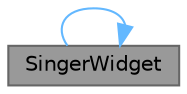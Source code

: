 digraph "SingerWidget"
{
 // LATEX_PDF_SIZE
  bgcolor="transparent";
  edge [fontname=Helvetica,fontsize=10,labelfontname=Helvetica,labelfontsize=10];
  node [fontname=Helvetica,fontsize=10,shape=box,height=0.2,width=0.4];
  rankdir="RL";
  Node1 [id="Node000001",label="SingerWidget",height=0.2,width=0.4,color="gray40", fillcolor="grey60", style="filled", fontcolor="black",tooltip="构造函数，初始化歌手界面"];
  Node1 -> Node1 [id="edge1_Node000001_Node000001",dir="back",color="steelblue1",style="solid",tooltip=" "];
}
